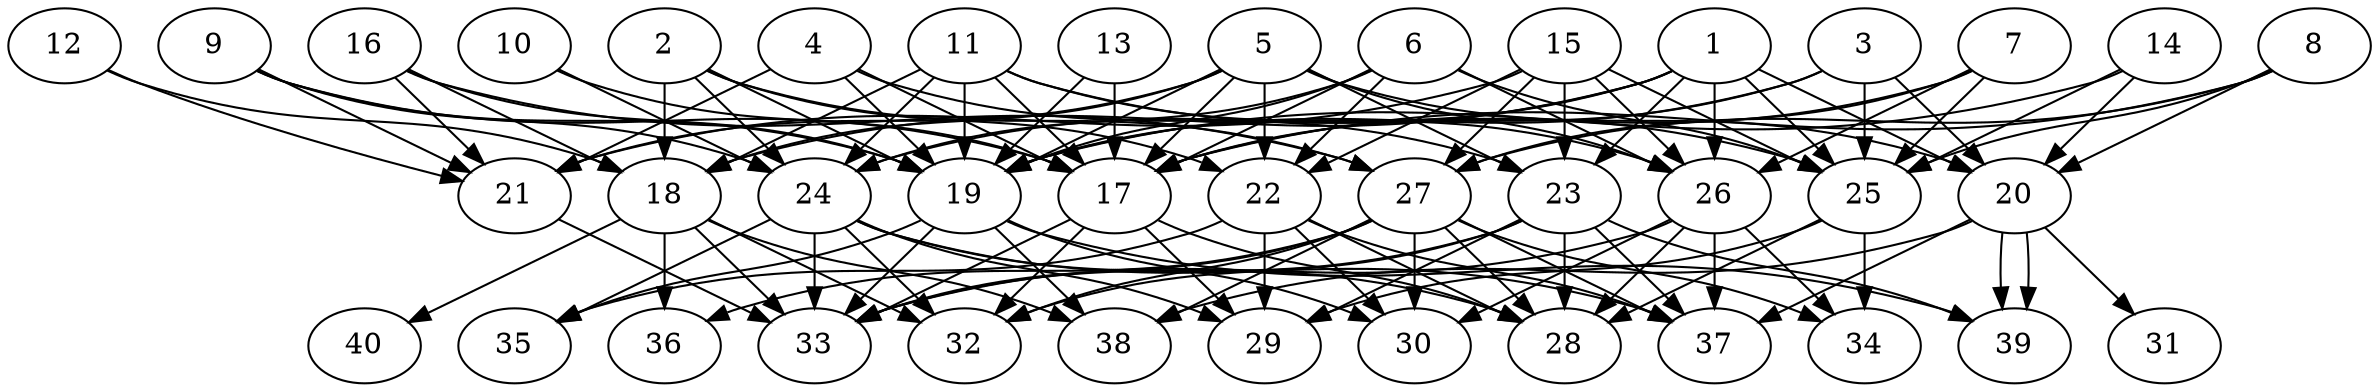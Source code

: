 // DAG automatically generated by daggen at Tue Aug  6 16:28:35 2019
// ./daggen --dot -n 40 --ccr 0.5 --fat 0.8 --regular 0.5 --density 0.7 --mindata 5242880 --maxdata 52428800 
digraph G {
  1 [size="76578816", alpha="0.18", expect_size="38289408"] 
  1 -> 18 [size ="38289408"]
  1 -> 19 [size ="38289408"]
  1 -> 20 [size ="38289408"]
  1 -> 23 [size ="38289408"]
  1 -> 24 [size ="38289408"]
  1 -> 25 [size ="38289408"]
  1 -> 26 [size ="38289408"]
  2 [size="72790016", alpha="0.07", expect_size="36395008"] 
  2 -> 18 [size ="36395008"]
  2 -> 19 [size ="36395008"]
  2 -> 22 [size ="36395008"]
  2 -> 24 [size ="36395008"]
  2 -> 27 [size ="36395008"]
  3 [size="51951616", alpha="0.07", expect_size="25975808"] 
  3 -> 17 [size ="25975808"]
  3 -> 19 [size ="25975808"]
  3 -> 20 [size ="25975808"]
  3 -> 25 [size ="25975808"]
  4 [size="92839936", alpha="0.14", expect_size="46419968"] 
  4 -> 17 [size ="46419968"]
  4 -> 19 [size ="46419968"]
  4 -> 21 [size ="46419968"]
  4 -> 23 [size ="46419968"]
  5 [size="39100416", alpha="0.12", expect_size="19550208"] 
  5 -> 17 [size ="19550208"]
  5 -> 18 [size ="19550208"]
  5 -> 19 [size ="19550208"]
  5 -> 20 [size ="19550208"]
  5 -> 21 [size ="19550208"]
  5 -> 22 [size ="19550208"]
  5 -> 23 [size ="19550208"]
  5 -> 26 [size ="19550208"]
  6 [size="19998720", alpha="0.15", expect_size="9999360"] 
  6 -> 17 [size ="9999360"]
  6 -> 19 [size ="9999360"]
  6 -> 22 [size ="9999360"]
  6 -> 24 [size ="9999360"]
  6 -> 25 [size ="9999360"]
  6 -> 26 [size ="9999360"]
  7 [size="36358144", alpha="0.03", expect_size="18179072"] 
  7 -> 17 [size ="18179072"]
  7 -> 25 [size ="18179072"]
  7 -> 26 [size ="18179072"]
  7 -> 27 [size ="18179072"]
  8 [size="69478400", alpha="0.07", expect_size="34739200"] 
  8 -> 17 [size ="34739200"]
  8 -> 20 [size ="34739200"]
  8 -> 25 [size ="34739200"]
  8 -> 27 [size ="34739200"]
  9 [size="32561152", alpha="0.02", expect_size="16280576"] 
  9 -> 17 [size ="16280576"]
  9 -> 19 [size ="16280576"]
  9 -> 21 [size ="16280576"]
  9 -> 24 [size ="16280576"]
  10 [size="11108352", alpha="0.04", expect_size="5554176"] 
  10 -> 17 [size ="5554176"]
  10 -> 24 [size ="5554176"]
  11 [size="58064896", alpha="0.13", expect_size="29032448"] 
  11 -> 17 [size ="29032448"]
  11 -> 18 [size ="29032448"]
  11 -> 19 [size ="29032448"]
  11 -> 24 [size ="29032448"]
  11 -> 25 [size ="29032448"]
  11 -> 26 [size ="29032448"]
  12 [size="46391296", alpha="0.13", expect_size="23195648"] 
  12 -> 18 [size ="23195648"]
  12 -> 21 [size ="23195648"]
  13 [size="79396864", alpha="0.07", expect_size="39698432"] 
  13 -> 17 [size ="39698432"]
  13 -> 19 [size ="39698432"]
  14 [size="15730688", alpha="0.01", expect_size="7865344"] 
  14 -> 19 [size ="7865344"]
  14 -> 20 [size ="7865344"]
  14 -> 25 [size ="7865344"]
  15 [size="82688000", alpha="0.09", expect_size="41344000"] 
  15 -> 21 [size ="41344000"]
  15 -> 22 [size ="41344000"]
  15 -> 23 [size ="41344000"]
  15 -> 25 [size ="41344000"]
  15 -> 26 [size ="41344000"]
  15 -> 27 [size ="41344000"]
  16 [size="45058048", alpha="0.01", expect_size="22529024"] 
  16 -> 18 [size ="22529024"]
  16 -> 19 [size ="22529024"]
  16 -> 21 [size ="22529024"]
  16 -> 27 [size ="22529024"]
  17 [size="21868544", alpha="0.05", expect_size="10934272"] 
  17 -> 28 [size ="10934272"]
  17 -> 29 [size ="10934272"]
  17 -> 32 [size ="10934272"]
  17 -> 33 [size ="10934272"]
  18 [size="37197824", alpha="0.09", expect_size="18598912"] 
  18 -> 32 [size ="18598912"]
  18 -> 33 [size ="18598912"]
  18 -> 36 [size ="18598912"]
  18 -> 38 [size ="18598912"]
  18 -> 40 [size ="18598912"]
  19 [size="72224768", alpha="0.15", expect_size="36112384"] 
  19 -> 30 [size ="36112384"]
  19 -> 33 [size ="36112384"]
  19 -> 35 [size ="36112384"]
  19 -> 38 [size ="36112384"]
  19 -> 39 [size ="36112384"]
  20 [size="80869376", alpha="0.10", expect_size="40434688"] 
  20 -> 31 [size ="40434688"]
  20 -> 37 [size ="40434688"]
  20 -> 38 [size ="40434688"]
  20 -> 39 [size ="40434688"]
  20 -> 39 [size ="40434688"]
  21 [size="99727360", alpha="0.18", expect_size="49863680"] 
  21 -> 33 [size ="49863680"]
  22 [size="66021376", alpha="0.19", expect_size="33010688"] 
  22 -> 28 [size ="33010688"]
  22 -> 29 [size ="33010688"]
  22 -> 30 [size ="33010688"]
  22 -> 35 [size ="33010688"]
  22 -> 37 [size ="33010688"]
  23 [size="31469568", alpha="0.09", expect_size="15734784"] 
  23 -> 28 [size ="15734784"]
  23 -> 29 [size ="15734784"]
  23 -> 32 [size ="15734784"]
  23 -> 33 [size ="15734784"]
  23 -> 37 [size ="15734784"]
  23 -> 39 [size ="15734784"]
  24 [size="66445312", alpha="0.17", expect_size="33222656"] 
  24 -> 28 [size ="33222656"]
  24 -> 29 [size ="33222656"]
  24 -> 32 [size ="33222656"]
  24 -> 33 [size ="33222656"]
  24 -> 35 [size ="33222656"]
  24 -> 37 [size ="33222656"]
  25 [size="70928384", alpha="0.10", expect_size="35464192"] 
  25 -> 28 [size ="35464192"]
  25 -> 29 [size ="35464192"]
  25 -> 34 [size ="35464192"]
  26 [size="20867072", alpha="0.06", expect_size="10433536"] 
  26 -> 28 [size ="10433536"]
  26 -> 30 [size ="10433536"]
  26 -> 33 [size ="10433536"]
  26 -> 34 [size ="10433536"]
  26 -> 37 [size ="10433536"]
  27 [size="26454016", alpha="0.07", expect_size="13227008"] 
  27 -> 28 [size ="13227008"]
  27 -> 30 [size ="13227008"]
  27 -> 32 [size ="13227008"]
  27 -> 33 [size ="13227008"]
  27 -> 34 [size ="13227008"]
  27 -> 36 [size ="13227008"]
  27 -> 37 [size ="13227008"]
  27 -> 38 [size ="13227008"]
  28 [size="51619840", alpha="0.01", expect_size="25809920"] 
  29 [size="92237824", alpha="0.19", expect_size="46118912"] 
  30 [size="70686720", alpha="0.17", expect_size="35343360"] 
  31 [size="21352448", alpha="0.06", expect_size="10676224"] 
  32 [size="104701952", alpha="0.02", expect_size="52350976"] 
  33 [size="99923968", alpha="0.13", expect_size="49961984"] 
  34 [size="48484352", alpha="0.05", expect_size="24242176"] 
  35 [size="32739328", alpha="0.12", expect_size="16369664"] 
  36 [size="81303552", alpha="0.06", expect_size="40651776"] 
  37 [size="14946304", alpha="0.03", expect_size="7473152"] 
  38 [size="48287744", alpha="0.06", expect_size="24143872"] 
  39 [size="51578880", alpha="0.01", expect_size="25789440"] 
  40 [size="46891008", alpha="0.12", expect_size="23445504"] 
}

